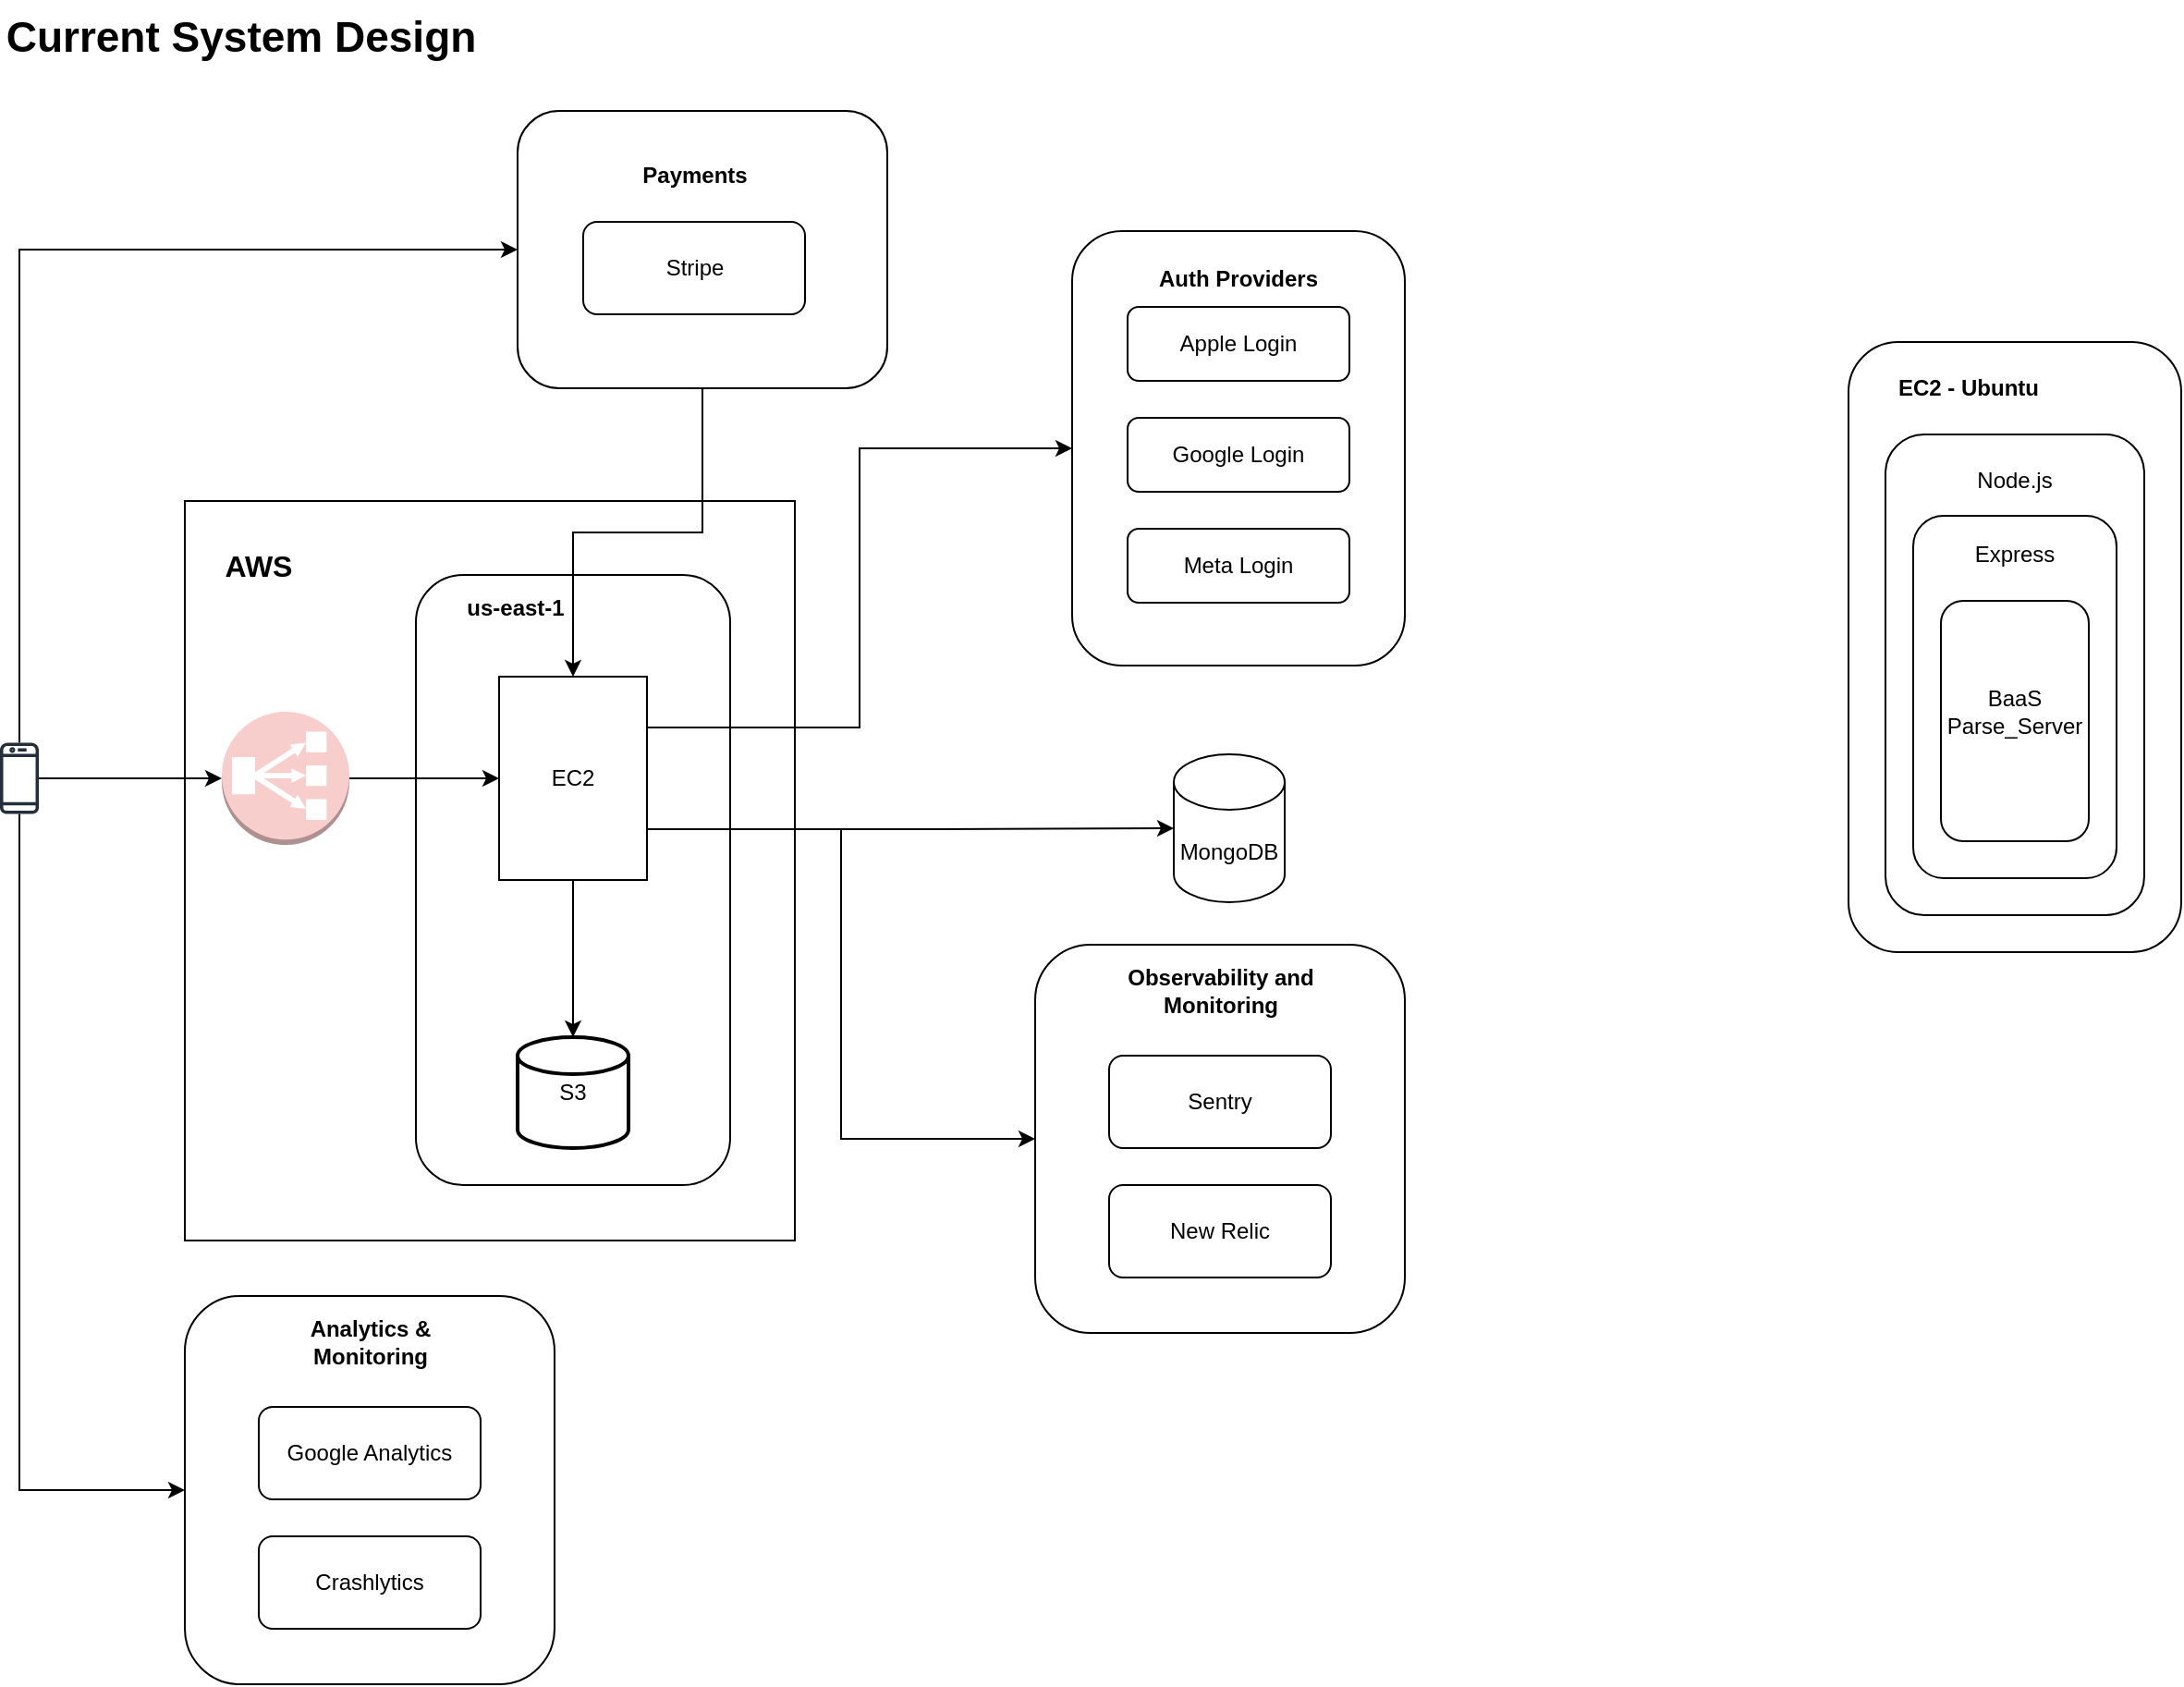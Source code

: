 <mxfile version="24.8.2">
  <diagram name="Page-1" id="NKPnQRwSP1cfZ27L-5-N">
    <mxGraphModel dx="1434" dy="907" grid="1" gridSize="10" guides="1" tooltips="1" connect="1" arrows="1" fold="1" page="1" pageScale="1" pageWidth="1700" pageHeight="1100" math="0" shadow="0">
      <root>
        <mxCell id="0" />
        <mxCell id="1" parent="0" />
        <mxCell id="Hi555N7dm8DbJ_s_1SJW-49" style="edgeStyle=orthogonalEdgeStyle;rounded=0;orthogonalLoop=1;jettySize=auto;html=1;" edge="1" parent="1" source="Hi555N7dm8DbJ_s_1SJW-44" target="Hi555N7dm8DbJ_s_1SJW-3">
          <mxGeometry relative="1" as="geometry" />
        </mxCell>
        <mxCell id="Hi555N7dm8DbJ_s_1SJW-44" value="" style="rounded=1;whiteSpace=wrap;html=1;fillColor=none;" vertex="1" parent="1">
          <mxGeometry x="320" y="85" width="200" height="150" as="geometry" />
        </mxCell>
        <mxCell id="Hi555N7dm8DbJ_s_1SJW-27" value="" style="rounded=1;whiteSpace=wrap;html=1;fillColor=none;" vertex="1" parent="1">
          <mxGeometry x="265" y="336" width="170" height="330" as="geometry" />
        </mxCell>
        <mxCell id="Hi555N7dm8DbJ_s_1SJW-12" value="" style="rounded=0;whiteSpace=wrap;html=1;fillColor=none;" vertex="1" parent="1">
          <mxGeometry x="140" y="296" width="330" height="400" as="geometry" />
        </mxCell>
        <mxCell id="Hi555N7dm8DbJ_s_1SJW-1" value="Current System Design" style="text;html=1;align=center;verticalAlign=middle;resizable=0;points=[];autosize=1;strokeColor=none;fillColor=none;fontSize=23;fontStyle=1" vertex="1" parent="1">
          <mxGeometry x="40" y="25" width="260" height="40" as="geometry" />
        </mxCell>
        <mxCell id="Hi555N7dm8DbJ_s_1SJW-2" value="MongoDB" style="shape=cylinder3;whiteSpace=wrap;html=1;boundedLbl=1;backgroundOutline=1;size=15;" vertex="1" parent="1">
          <mxGeometry x="675" y="433" width="60" height="80" as="geometry" />
        </mxCell>
        <mxCell id="Hi555N7dm8DbJ_s_1SJW-14" style="edgeStyle=orthogonalEdgeStyle;rounded=0;orthogonalLoop=1;jettySize=auto;html=1;exitX=1;exitY=0.75;exitDx=0;exitDy=0;entryX=0;entryY=0.5;entryDx=0;entryDy=0;entryPerimeter=0;" edge="1" parent="1" source="Hi555N7dm8DbJ_s_1SJW-3" target="Hi555N7dm8DbJ_s_1SJW-2">
          <mxGeometry relative="1" as="geometry">
            <mxPoint x="640" y="566" as="targetPoint" />
          </mxGeometry>
        </mxCell>
        <mxCell id="Hi555N7dm8DbJ_s_1SJW-20" style="edgeStyle=orthogonalEdgeStyle;rounded=0;orthogonalLoop=1;jettySize=auto;html=1;exitX=1;exitY=0.25;exitDx=0;exitDy=0;entryX=0;entryY=0.5;entryDx=0;entryDy=0;" edge="1" parent="1" source="Hi555N7dm8DbJ_s_1SJW-3" target="Hi555N7dm8DbJ_s_1SJW-18">
          <mxGeometry relative="1" as="geometry" />
        </mxCell>
        <mxCell id="Hi555N7dm8DbJ_s_1SJW-33" style="edgeStyle=orthogonalEdgeStyle;rounded=0;orthogonalLoop=1;jettySize=auto;html=1;exitX=1;exitY=0.75;exitDx=0;exitDy=0;entryX=0;entryY=0.5;entryDx=0;entryDy=0;" edge="1" parent="1" source="Hi555N7dm8DbJ_s_1SJW-3" target="Hi555N7dm8DbJ_s_1SJW-29">
          <mxGeometry relative="1" as="geometry" />
        </mxCell>
        <mxCell id="Hi555N7dm8DbJ_s_1SJW-3" value="EC2" style="rounded=0;whiteSpace=wrap;html=1;" vertex="1" parent="1">
          <mxGeometry x="310" y="391" width="80" height="110" as="geometry" />
        </mxCell>
        <mxCell id="Hi555N7dm8DbJ_s_1SJW-8" value="" style="edgeStyle=orthogonalEdgeStyle;rounded=0;orthogonalLoop=1;jettySize=auto;html=1;" edge="1" parent="1" source="Hi555N7dm8DbJ_s_1SJW-5" target="Hi555N7dm8DbJ_s_1SJW-6">
          <mxGeometry relative="1" as="geometry" />
        </mxCell>
        <mxCell id="Hi555N7dm8DbJ_s_1SJW-25" style="edgeStyle=orthogonalEdgeStyle;rounded=0;orthogonalLoop=1;jettySize=auto;html=1;entryX=0;entryY=0.5;entryDx=0;entryDy=0;" edge="1" parent="1" source="Hi555N7dm8DbJ_s_1SJW-5" target="Hi555N7dm8DbJ_s_1SJW-23">
          <mxGeometry relative="1" as="geometry">
            <Array as="points">
              <mxPoint x="51" y="831" />
            </Array>
          </mxGeometry>
        </mxCell>
        <mxCell id="Hi555N7dm8DbJ_s_1SJW-47" style="edgeStyle=orthogonalEdgeStyle;rounded=0;orthogonalLoop=1;jettySize=auto;html=1;entryX=0;entryY=0.5;entryDx=0;entryDy=0;" edge="1" parent="1" source="Hi555N7dm8DbJ_s_1SJW-5" target="Hi555N7dm8DbJ_s_1SJW-44">
          <mxGeometry relative="1" as="geometry">
            <Array as="points">
              <mxPoint x="51" y="160" />
            </Array>
          </mxGeometry>
        </mxCell>
        <mxCell id="Hi555N7dm8DbJ_s_1SJW-5" value="" style="sketch=0;outlineConnect=0;fontColor=#232F3E;gradientColor=none;fillColor=#232F3D;strokeColor=none;dashed=0;verticalLabelPosition=bottom;verticalAlign=top;align=center;html=1;fontSize=12;fontStyle=0;aspect=fixed;pointerEvents=1;shape=mxgraph.aws4.mobile_client;" vertex="1" parent="1">
          <mxGeometry x="40" y="426" width="21.03" height="40" as="geometry" />
        </mxCell>
        <mxCell id="Hi555N7dm8DbJ_s_1SJW-10" style="edgeStyle=orthogonalEdgeStyle;rounded=0;orthogonalLoop=1;jettySize=auto;html=1;exitX=1;exitY=0.5;exitDx=0;exitDy=0;exitPerimeter=0;entryX=0;entryY=0.5;entryDx=0;entryDy=0;" edge="1" parent="1" source="Hi555N7dm8DbJ_s_1SJW-6" target="Hi555N7dm8DbJ_s_1SJW-3">
          <mxGeometry relative="1" as="geometry" />
        </mxCell>
        <mxCell id="Hi555N7dm8DbJ_s_1SJW-6" value="" style="outlineConnect=0;dashed=0;verticalLabelPosition=bottom;verticalAlign=top;align=center;html=1;shape=mxgraph.aws3.classic_load_balancer;fillColor=#f8cecc;strokeColor=#b85450;" vertex="1" parent="1">
          <mxGeometry x="160" y="410" width="69" height="72" as="geometry" />
        </mxCell>
        <mxCell id="Hi555N7dm8DbJ_s_1SJW-7" value="S3" style="strokeWidth=2;html=1;shape=mxgraph.flowchart.database;whiteSpace=wrap;" vertex="1" parent="1">
          <mxGeometry x="320" y="586" width="60" height="60" as="geometry" />
        </mxCell>
        <mxCell id="Hi555N7dm8DbJ_s_1SJW-11" style="edgeStyle=orthogonalEdgeStyle;rounded=0;orthogonalLoop=1;jettySize=auto;html=1;exitX=0.5;exitY=1;exitDx=0;exitDy=0;entryX=0.5;entryY=0;entryDx=0;entryDy=0;entryPerimeter=0;" edge="1" parent="1" source="Hi555N7dm8DbJ_s_1SJW-3" target="Hi555N7dm8DbJ_s_1SJW-7">
          <mxGeometry relative="1" as="geometry" />
        </mxCell>
        <mxCell id="Hi555N7dm8DbJ_s_1SJW-13" value="AWS" style="text;html=1;align=center;verticalAlign=middle;whiteSpace=wrap;rounded=0;fontStyle=1;fontSize=16;" vertex="1" parent="1">
          <mxGeometry x="150" y="316" width="60" height="30" as="geometry" />
        </mxCell>
        <mxCell id="Hi555N7dm8DbJ_s_1SJW-15" value="Apple Login" style="rounded=1;whiteSpace=wrap;html=1;" vertex="1" parent="1">
          <mxGeometry x="650" y="191" width="120" height="40" as="geometry" />
        </mxCell>
        <mxCell id="Hi555N7dm8DbJ_s_1SJW-16" value="Google Login" style="rounded=1;whiteSpace=wrap;html=1;" vertex="1" parent="1">
          <mxGeometry x="650" y="251" width="120" height="40" as="geometry" />
        </mxCell>
        <mxCell id="Hi555N7dm8DbJ_s_1SJW-17" value="Meta Login" style="rounded=1;whiteSpace=wrap;html=1;" vertex="1" parent="1">
          <mxGeometry x="650" y="311" width="120" height="40" as="geometry" />
        </mxCell>
        <mxCell id="Hi555N7dm8DbJ_s_1SJW-18" value="" style="rounded=1;whiteSpace=wrap;html=1;fillColor=none;" vertex="1" parent="1">
          <mxGeometry x="620" y="150" width="180" height="235" as="geometry" />
        </mxCell>
        <mxCell id="Hi555N7dm8DbJ_s_1SJW-19" value="Auth Providers" style="text;html=1;align=center;verticalAlign=middle;whiteSpace=wrap;rounded=0;fontStyle=1" vertex="1" parent="1">
          <mxGeometry x="650" y="161" width="120" height="30" as="geometry" />
        </mxCell>
        <mxCell id="Hi555N7dm8DbJ_s_1SJW-23" value="" style="rounded=1;whiteSpace=wrap;html=1;fillColor=none;" vertex="1" parent="1">
          <mxGeometry x="140" y="726" width="200" height="210" as="geometry" />
        </mxCell>
        <mxCell id="Hi555N7dm8DbJ_s_1SJW-21" value="Google Analytics" style="rounded=1;whiteSpace=wrap;html=1;" vertex="1" parent="1">
          <mxGeometry x="180" y="786" width="120" height="50" as="geometry" />
        </mxCell>
        <mxCell id="Hi555N7dm8DbJ_s_1SJW-22" value="Crashlytics" style="rounded=1;whiteSpace=wrap;html=1;" vertex="1" parent="1">
          <mxGeometry x="180" y="856" width="120" height="50" as="geometry" />
        </mxCell>
        <mxCell id="Hi555N7dm8DbJ_s_1SJW-24" value="Analytics &amp;amp; Monitoring" style="text;html=1;align=center;verticalAlign=middle;whiteSpace=wrap;rounded=0;fontStyle=1" vertex="1" parent="1">
          <mxGeometry x="175.5" y="736" width="129" height="30" as="geometry" />
        </mxCell>
        <mxCell id="Hi555N7dm8DbJ_s_1SJW-28" value="us-east-1" style="text;html=1;align=center;verticalAlign=middle;whiteSpace=wrap;rounded=0;fontStyle=1" vertex="1" parent="1">
          <mxGeometry x="289" y="339" width="60" height="30" as="geometry" />
        </mxCell>
        <mxCell id="Hi555N7dm8DbJ_s_1SJW-29" value="" style="rounded=1;whiteSpace=wrap;html=1;fillColor=none;" vertex="1" parent="1">
          <mxGeometry x="600" y="536" width="200" height="210" as="geometry" />
        </mxCell>
        <mxCell id="Hi555N7dm8DbJ_s_1SJW-30" value="Sentry" style="rounded=1;whiteSpace=wrap;html=1;" vertex="1" parent="1">
          <mxGeometry x="640" y="596" width="120" height="50" as="geometry" />
        </mxCell>
        <mxCell id="Hi555N7dm8DbJ_s_1SJW-31" value="New Relic" style="rounded=1;whiteSpace=wrap;html=1;" vertex="1" parent="1">
          <mxGeometry x="640" y="666" width="120" height="50" as="geometry" />
        </mxCell>
        <mxCell id="Hi555N7dm8DbJ_s_1SJW-32" value="Observability and Monitoring" style="text;html=1;align=center;verticalAlign=middle;whiteSpace=wrap;rounded=0;fontStyle=1" vertex="1" parent="1">
          <mxGeometry x="635.5" y="546" width="129" height="30" as="geometry" />
        </mxCell>
        <mxCell id="Hi555N7dm8DbJ_s_1SJW-34" value="" style="rounded=1;whiteSpace=wrap;html=1;" vertex="1" parent="1">
          <mxGeometry x="1040" y="210" width="180" height="330" as="geometry" />
        </mxCell>
        <mxCell id="Hi555N7dm8DbJ_s_1SJW-35" value="EC2 - Ubuntu" style="text;html=1;align=center;verticalAlign=middle;whiteSpace=wrap;rounded=0;fontStyle=1" vertex="1" parent="1">
          <mxGeometry x="1060" y="220" width="90" height="30" as="geometry" />
        </mxCell>
        <mxCell id="Hi555N7dm8DbJ_s_1SJW-36" value="" style="rounded=1;whiteSpace=wrap;html=1;" vertex="1" parent="1">
          <mxGeometry x="1060" y="260" width="140" height="260" as="geometry" />
        </mxCell>
        <mxCell id="Hi555N7dm8DbJ_s_1SJW-37" value="Node.js" style="text;html=1;align=center;verticalAlign=middle;whiteSpace=wrap;rounded=0;" vertex="1" parent="1">
          <mxGeometry x="1100" y="270" width="60" height="30" as="geometry" />
        </mxCell>
        <mxCell id="Hi555N7dm8DbJ_s_1SJW-38" value="" style="rounded=1;whiteSpace=wrap;html=1;fillColor=none;" vertex="1" parent="1">
          <mxGeometry x="1075" y="304" width="110" height="196" as="geometry" />
        </mxCell>
        <mxCell id="Hi555N7dm8DbJ_s_1SJW-39" value="Express" style="text;html=1;align=center;verticalAlign=middle;whiteSpace=wrap;rounded=0;" vertex="1" parent="1">
          <mxGeometry x="1100" y="310" width="60" height="30" as="geometry" />
        </mxCell>
        <mxCell id="Hi555N7dm8DbJ_s_1SJW-40" value="" style="rounded=1;whiteSpace=wrap;html=1;" vertex="1" parent="1">
          <mxGeometry x="1090" y="350" width="80" height="130" as="geometry" />
        </mxCell>
        <mxCell id="Hi555N7dm8DbJ_s_1SJW-41" style="edgeStyle=orthogonalEdgeStyle;rounded=0;orthogonalLoop=1;jettySize=auto;html=1;exitX=0.5;exitY=1;exitDx=0;exitDy=0;" edge="1" parent="1" source="Hi555N7dm8DbJ_s_1SJW-38" target="Hi555N7dm8DbJ_s_1SJW-38">
          <mxGeometry relative="1" as="geometry" />
        </mxCell>
        <mxCell id="Hi555N7dm8DbJ_s_1SJW-42" value="BaaS&lt;div&gt;Parse_Server&lt;/div&gt;" style="text;html=1;align=center;verticalAlign=middle;whiteSpace=wrap;rounded=0;" vertex="1" parent="1">
          <mxGeometry x="1100" y="395" width="60" height="30" as="geometry" />
        </mxCell>
        <mxCell id="Hi555N7dm8DbJ_s_1SJW-43" value="Stripe" style="rounded=1;whiteSpace=wrap;html=1;" vertex="1" parent="1">
          <mxGeometry x="355.5" y="145" width="120" height="50" as="geometry" />
        </mxCell>
        <mxCell id="Hi555N7dm8DbJ_s_1SJW-45" value="Payments" style="text;html=1;align=center;verticalAlign=middle;whiteSpace=wrap;rounded=0;fontStyle=1" vertex="1" parent="1">
          <mxGeometry x="385.5" y="105" width="60" height="30" as="geometry" />
        </mxCell>
      </root>
    </mxGraphModel>
  </diagram>
</mxfile>
